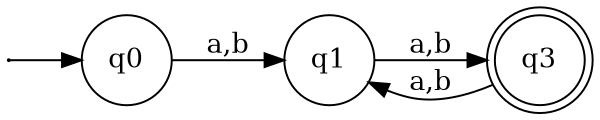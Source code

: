 digraph G {    
    shape   = circle;
    rankdir = LR;
    size    = "4,7";

    start [label="",width=0.00001,height=0.00001];
 
    start -> 0;
    0 [label = "q0", shape = circle];
    1 [label = "q1", shape = circle];
    3 [label = "q3", shape = circle, peripheries = 2];

    0 -> 1 [label = "a,b"];
    1 -> 3 [label = "a,b"];
    3 -> 1 [label = "a,b"];
}
